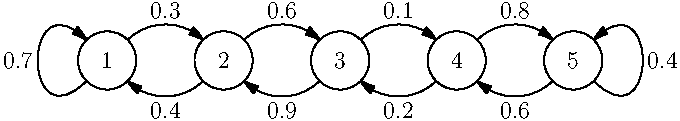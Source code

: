 size(12cm); 

draw(unitcircle);
draw(shift((4,0))*unitcircle);
draw(shift((8,0))*unitcircle);
draw(shift((12,0))*unitcircle);
draw(shift((16,0))*unitcircle);

label("$1$",(0,0));
label("$2$",(4,0));
label("$3$",(8,0));
label("$4$",(12,0));
label("$5$",(16,0));

draw((-0.7,-0.7){SW}..{SE}(-0.7,0.7),Arrow);
draw((0.7,0.7){NE}..{SE}(3.3,0.7),Arrow);

draw((3.3,-0.7){SW}..{NW}(0.7,-0.7),Arrow);
draw((4.7,0.7){NE}..{SE}(7.3,0.7),Arrow);

draw((7.3,-0.7){SW}..{NW}(4.7,-0.7),Arrow);
draw((8.7,0.7){NE}..{SE}(11.3,0.7),Arrow);

draw((11.3,-0.7){SW}..{NW}(8.7,-0.7),Arrow);
draw((12.7,0.7){NE}..{SE}(15.3,0.7),Arrow);

draw((15.3,-0.7){SW}..{NW}(12.7,-0.7),Arrow);
draw((16.7,-0.7){SE}..{SW}(16.7,0.7),Arrow);

label("$0.7$",(-2.3,0),W);
label("$0.3$",(2,1.2),N);

label("$0.4$",(2,-1.2),S);
label("$0.6$",(6,1.2),N);

label("$0.9$",(6,-1.2),S);
label("$0.1$",(10,1.2),N);

label("$0.2$",(10,-1.2),S);
label("$0.8$",(14,1.2),N);

label("$0.6$",(14,-1.2),S);
label("$0.4$",(18.3,0),E);

